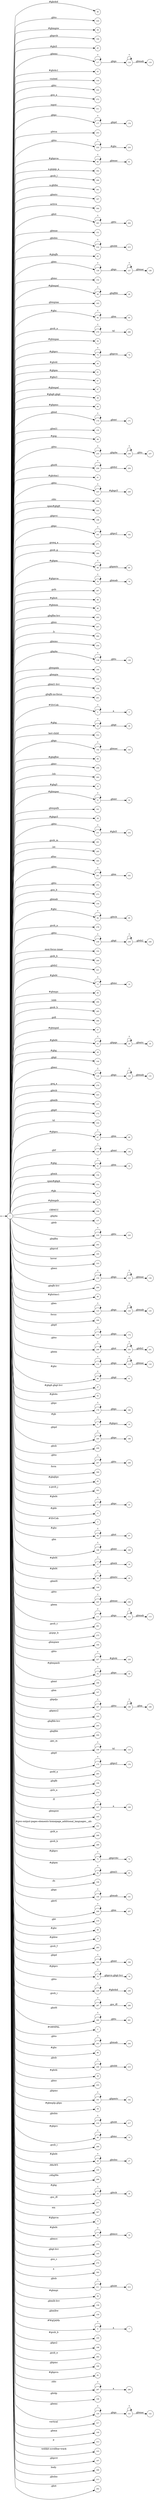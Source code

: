 digraph NFA {
  rankdir=LR;
  node [shape=circle, fontsize=10];
  __start [shape=point, label=""];
  __start -> 1;
  40 [label="40"];
  224 [label="224"];
  133 [label="133"];
  58 [label="58"];
  194 [label="194"];
  45 [label="45"];
  117 [label="117"];
  43 [label="43"];
  298 [label="298"];
  318 [label="318"];
  222 [label="222"];
  108 [label="108"];
  272 [label="272"];
  311 [label="311"];
  177 [label="177"];
  228 [label="228"];
  242 [label="242"];
  253 [label="253"];
  233 [label="233"];
  63 [label="63"];
  80 [label="80"];
  302 [label="302"];
  290 [label="290"];
  301 [label="301"];
  1 [label="1"];
  167 [label="167"];
  32 [label="32"];
  304 [label="304"];
  263 [label="263"];
  151 [label="151"];
  214 [label="214"];
  83 [label="83"];
  251 [label="251"];
  126 [label="126"];
  121 [label="121"];
  184 [label="184"];
  152 [label="152"];
  113 [label="113"];
  48 [label="48"];
  136 [label="136"];
  163 [label="163"];
  68 [label="68"];
  92 [label="92"];
  279 [label="279"];
  50 [label="50"];
  73 [label="73"];
  44 [label="44"];
  61 [label="61"];
  87 [label="87"];
  240 [label="240"];
  47 [label="47"];
  244 [label="244"];
  36 [label="36"];
  66 [label="66"];
  170 [label="170"];
  232 [label="232"];
  155 [label="155"];
  99 [label="99"];
  235 [label="235"];
  118 [label="118"];
  258 [label="258"];
  41 [label="41"];
  225 [label="225"];
  296 [label="296"];
  315 [label="315"];
  196 [label="196"];
  264 [label="264"];
  181 [label="181"];
  271 [label="271"];
  119 [label="119"];
  284 [label="284"];
  64 [label="64"];
  131 [label="131"];
  78 [label="78"];
  267 [label="267"];
  24 [label="24"];
  88 [label="88"];
  79 [label="79"];
  46 [label="46"];
  203 [label="203"];
  182 [label="182"];
  257 [label="257"];
  292 [label="292"];
  254 [label="254"];
  138 [label="138"];
  160 [label="160"];
  162 [label="162"];
  156 [label="156"];
  54 [label="54"];
  201 [label="201"];
  217 [label="217"];
  18 [label="18"];
  4 [label="4"];
  29 [label="29"];
  312 [label="312"];
  142 [label="142"];
  84 [label="84"];
  256 [label="256"];
  293 [label="293"];
  35 [label="35"];
  74 [label="74"];
  51 [label="51"];
  161 [label="161"];
  38 [label="38"];
  231 [label="231"];
  291 [label="291"];
  27 [label="27"];
  171 [label="171"];
  295 [label="295"];
  305 [label="305"];
  241 [label="241"];
  95 [label="95"];
  288 [label="288"];
  252 [label="252"];
  273 [label="273"];
  150 [label="150"];
  14 [label="14"];
  94 [label="94"];
  278 [label="278"];
  238 [label="238"];
  248 [label="248"];
  102 [label="102"];
  269 [label="269"];
  221 [label="221"];
  13 [label="13"];
  60 [label="60"];
  139 [label="139"];
  294 [label="294"];
  285 [label="285"];
  266 [label="266"];
  25 [label="25"];
  234 [label="234"];
  57 [label="57"];
  23 [label="23"];
  28 [label="28"];
  116 [label="116"];
  144 [label="144"];
  210 [label="210"];
  250 [label="250"];
  129 [label="129"];
  276 [label="276"];
  223 [label="223"];
  115 [label="115"];
  124 [label="124"];
  157 [label="157"];
  172 [label="172"];
  316 [label="316"];
  67 [label="67"];
  135 [label="135"];
  31 [label="31"];
  5 [label="5"];
  154 [label="154"];
  7 [label="7"];
  314 [label="314"];
  178 [label="178"];
  8 [label="8"];
  55 [label="55"];
  104 [label="104"];
  137 [label="137"];
  141 [label="141"];
  219 [label="219"];
  202 [label="202"];
  195 [label="195"];
  237 [label="237"];
  310 [label="310"];
  132 [label="132"];
  200 [label="200"];
  20 [label="20"];
  98 [label="98"];
  123 [label="123"];
  308 [label="308"];
  192 [label="192"];
  173 [label="173"];
  220 [label="220"];
  249 [label="249"];
  215 [label="215"];
  114 [label="114"];
  90 [label="90"];
  37 [label="37"];
  42 [label="42"];
  91 [label="91"];
  179 [label="179"];
  280 [label="280"];
  180 [label="180"];
  186 [label="186"];
  9 [label="9"];
  176 [label="176"];
  76 [label="76"];
  185 [label="185"];
  212 [label="212"];
  128 [label="128"];
  208 [label="208"];
  247 [label="247"];
  169 [label="169"];
  309 [label="309"];
  85 [label="85"];
  303 [label="303"];
  21 [label="21"];
  11 [label="11"];
  3 [label="3"];
  112 [label="112"];
  96 [label="96"];
  168 [label="168"];
  17 [label="17"];
  19 [label="19"];
  148 [label="148"];
  245 [label="245"];
  111 [label="111"];
  281 [label="281"];
  275 [label="275"];
  164 [label="164"];
  189 [label="189"];
  227 [label="227"];
  16 [label="16"];
  53 [label="53"];
  166 [label="166"];
  147 [label="147"];
  125 [label="125"];
  187 [label="187"];
  193 [label="193"];
  205 [label="205"];
  204 [label="204"];
  109 [label="109"];
  127 [label="127"];
  175 [label="175"];
  52 [label="52"];
  239 [label="239"];
  265 [label="265"];
  199 [label="199"];
  270 [label="270"];
  107 [label="107"];
  165 [label="165"];
  22 [label="22"];
  259 [label="259"];
  101 [label="101"];
  268 [label="268"];
  289 [label="289"];
  122 [label="122"];
  71 [label="71"];
  93 [label="93"];
  62 [label="62"];
  106 [label="106"];
  110 [label="110"];
  134 [label="134"];
  140 [label="140"];
  206 [label="206"];
  207 [label="207"];
  218 [label="218"];
  89 [label="89"];
  12 [label="12"];
  283 [label="283"];
  183 [label="183"];
  75 [label="75"];
  81 [label="81"];
  229 [label="229"];
  287 [label="287"];
  260 [label="260"];
  2 [label="2"];
  72 [label="72"];
  243 [label="243"];
  261 [label="261"];
  86 [label="86"];
  226 [label="226"];
  246 [label="246"];
  209 [label="209"];
  97 [label="97"];
  10 [label="10"];
  39 [label="39"];
  255 [label="255"];
  191 [label="191"];
  59 [label="59"];
  216 [label="216"];
  65 [label="65"];
  69 [label="69"];
  286 [label="286"];
  26 [label="26"];
  105 [label="105"];
  299 [label="299"];
  33 [label="33"];
  277 [label="277"];
  174 [label="174"];
  307 [label="307"];
  77 [label="77"];
  15 [label="15"];
  153 [label="153"];
  145 [label="145"];
  30 [label="30"];
  230 [label="230"];
  236 [label="236"];
  274 [label="274"];
  300 [label="300"];
  211 [label="211"];
  56 [label="56"];
  158 [label="158"];
  159 [label="159"];
  6 [label="6"];
  100 [label="100"];
  198 [label="198"];
  282 [label="282"];
  70 [label="70"];
  190 [label="190"];
  82 [label="82"];
  130 [label="130"];
  297 [label="297"];
  146 [label="146"];
  49 [label="49"];
  120 [label="120"];
  317 [label="317"];
  149 [label="149"];
  313 [label="313"];
  103 [label="103"];
  188 [label="188"];
  197 [label="197"];
  306 [label="306"];
  143 [label="143"];
  213 [label="213"];
  34 [label="34"];
  262 [label="262"];
  { node [shape=doublecircle]; 2 3 5 7 8 10 11 12 14 16 18 20 22 25 27 28 30 32 34 35 36 37 38 39 40 41 42 43 44 45 46 47 49 50 52 54 55 56 57 58 59 60 61 63 65 66 68 70 72 74 76 77 79 81 82 83 84 85 86 87 88 89 91 93 95 97 98 99 100 101 102 103 104 105 106 108 110 113 116 119 122 125 128 131 134 136 137 139 141 143 144 145 146 147 148 149 150 151 152 153 154 155 156 157 158 159 160 161 162 163 164 165 166 167 169 171 172 174 176 178 180 182 184 186 189 190 192 193 194 195 196 197 198 199 200 201 202 203 204 205 207 208 210 212 213 215 217 218 220 221 222 223 224 226 228 230 232 234 237 240 242 244 246 248 251 252 253 254 255 256 257 259 261 262 264 265 266 267 268 269 270 271 272 273 274 275 276 277 278 280 281 282 283 284 285 286 288 289 290 291 292 293 294 295 296 298 299 300 301 302 303 304 305 306 307 308 309 310 311 312 313 314 315 316 317 318 }
  1 -> 2 [label="#GBMPAL"];
  1 -> 3 [label="#SIvCob"];
  1 -> 4 [label="#SIvCob"];
  4 -> 4 [label="*"];
  4 -> 5 [label="a"];
  1 -> 6 [label="#WqQANb"];
  6 -> 6 [label="*"];
  6 -> 7 [label="a"];
  1 -> 8 [label="#gb"];
  1 -> 9 [label="#gb"];
  9 -> 9 [label="*"];
  9 -> 10 [label="#gbprc"];
  1 -> 11 [label="#gbb"];
  1 -> 12 [label="#gbbw"];
  1 -> 13 [label="#gbd4"];
  13 -> 13 [label="*"];
  13 -> 14 [label=".gbmc"];
  1 -> 15 [label="#gbd4"];
  15 -> 15 [label="*"];
  15 -> 16 [label=".gbmcc"];
  1 -> 17 [label="#gbd4"];
  17 -> 17 [label="*"];
  17 -> 18 [label=".gbmh"];
  1 -> 19 [label="#gbd4"];
  19 -> 19 [label="*"];
  19 -> 20 [label=".gbmtc"];
  1 -> 21 [label="#gbd4"];
  21 -> 21 [label="*"];
  21 -> 22 [label=".gbpc"];
  1 -> 23 [label="#gbd4"];
  23 -> 23 [label="*"];
  23 -> 24 [label=".gbpgs"];
  24 -> 24 [label="*"];
  24 -> 25 [label=".gbmtc"];
  1 -> 26 [label="#gbd4"];
  26 -> 26 [label="*"];
  26 -> 27 [label=".gbsbic"];
  1 -> 28 [label="#gbg"];
  1 -> 29 [label="#gbg"];
  29 -> 29 [label="*"];
  29 -> 30 [label=".gbgt"];
  1 -> 31 [label="#gbg"];
  31 -> 31 [label="*"];
  31 -> 32 [label=".gbm"];
  1 -> 33 [label="#gbg"];
  33 -> 33 [label="*"];
  33 -> 34 [label=".gbtcb"];
  1 -> 35 [label="#gbg5"];
  1 -> 36 [label="#gbg6.gbgt"];
  1 -> 37 [label="#gbg6.gbgt-hvr"];
  1 -> 38 [label="#gbgs5"];
  1 -> 39 [label="#gbi4i"];
  1 -> 40 [label="#gbi4id"];
  1 -> 41 [label="#gbi4m1"];
  1 -> 42 [label="#gbi4s"];
  1 -> 43 [label="#gbi4s1"];
  1 -> 44 [label="#gbi4t"];
  1 -> 45 [label="#gbi5"];
  1 -> 46 [label="#gbmm"];
  1 -> 47 [label="#gbmpal"];
  1 -> 48 [label="#gbmpal"];
  48 -> 48 [label="*"];
  48 -> 49 [label=".gbqfbb"];
  1 -> 50 [label="#gbmpas"];
  1 -> 51 [label="#gbmpas"];
  51 -> 51 [label="*"];
  51 -> 52 [label=".gbmt"];
  1 -> 53 [label="#gbmpasb"];
  53 -> 53 [label="*"];
  53 -> 54 [label=".gbps"];
  1 -> 55 [label="#gbmpdv"];
  1 -> 56 [label="#gbmpi"];
  1 -> 57 [label="#gbmpid"];
  1 -> 58 [label="#gbmpiw"];
  1 -> 59 [label="#gbmplp.gbps"];
  1 -> 60 [label="#gbmps"];
  1 -> 61 [label="#gbpm"];
  1 -> 62 [label="#gbpm"];
  62 -> 62 [label="*"];
  62 -> 63 [label=".gbml1"];
  1 -> 64 [label="#gbpm"];
  64 -> 64 [label="*"];
  64 -> 65 [label=".gbpmtc"];
  1 -> 66 [label="#gbpms"];
  1 -> 67 [label="#gbprc"];
  67 -> 67 [label="*"];
  67 -> 68 [label=".gbm"];
  1 -> 69 [label="#gbprc"];
  69 -> 69 [label="*"];
  69 -> 70 [label=".gbmc"];
  1 -> 71 [label="#gbprc"];
  71 -> 71 [label="*"];
  71 -> 72 [label=".gbprcbc"];
  1 -> 73 [label="#gbprc"];
  73 -> 73 [label="*"];
  73 -> 74 [label=".gbprcx"];
  1 -> 75 [label="#gbprc"];
  75 -> 75 [label="*"];
  75 -> 76 [label=".gbprcx.gbgt-hvr"];
  1 -> 77 [label="#gbprca"];
  1 -> 78 [label="#gbprca"];
  78 -> 78 [label="*"];
  78 -> 79 [label=".gbmab"];
  1 -> 80 [label="#gbprca"];
  80 -> 80 [label="*"];
  80 -> 81 [label=".gbmac"];
  1 -> 82 [label="#gbprcs"];
  1 -> 83 [label="#gbqfb"];
  1 -> 84 [label="#gbqfbw"];
  1 -> 85 [label="#gbqfqw"];
  1 -> 86 [label="#gbs"];
  1 -> 87 [label="#gbx3"];
  1 -> 88 [label="#gbx4"];
  1 -> 89 [label="#gbz"];
  1 -> 90 [label="#gbz"];
  90 -> 90 [label="*"];
  90 -> 91 [label=".gbgt"];
  1 -> 92 [label="#gbz"];
  92 -> 92 [label="*"];
  92 -> 93 [label=".gbm"];
  1 -> 94 [label="#gbz"];
  94 -> 94 [label="*"];
  94 -> 95 [label=".gbtcb"];
  1 -> 96 [label="#gbz"];
  96 -> 96 [label="*"];
  96 -> 97 [label=".gbzt"];
  1 -> 98 [label="#gbztms1"];
  1 -> 99 [label="#gog"];
  1 -> 100 [label="#gssb_b"];
  1 -> 101 [label="#gws-output-pages-elements-homepage_additional_languages__als"];
  1 -> 102 [label="-moz-focus-inner"];
  1 -> 103 [label="-webkit-scrollbar-track"];
  1 -> 104 [label=".GBMCC"];
  1 -> 105 [label=".H6sW5"];
  1 -> 106 [label=".ds"];
  1 -> 107 [label=".fl"];
  107 -> 107 [label="*"];
  107 -> 108 [label="a"];
  1 -> 109 [label=".gac_m"];
  109 -> 109 [label="*"];
  109 -> 110 [label="td"];
  1 -> 111 [label=".gbem"];
  111 -> 111 [label="*"];
  111 -> 112 [label=".gbgs"];
  112 -> 112 [label="*"];
  112 -> 113 [label=".gbmab"];
  1 -> 114 [label=".gbem"];
  114 -> 114 [label="*"];
  114 -> 115 [label=".gbgs"];
  115 -> 115 [label="*"];
  115 -> 116 [label=".gbmac"];
  1 -> 117 [label=".gbemi"];
  117 -> 117 [label="*"];
  117 -> 118 [label=".gbgs"];
  118 -> 118 [label="*"];
  118 -> 119 [label=".gbmab"];
  1 -> 120 [label=".gbemi"];
  120 -> 120 [label="*"];
  120 -> 121 [label=".gbgs"];
  121 -> 121 [label="*"];
  121 -> 122 [label=".gbmac"];
  1 -> 123 [label=".gbes"];
  123 -> 123 [label="*"];
  123 -> 124 [label=".gbgs"];
  124 -> 124 [label="*"];
  124 -> 125 [label=".gbmab"];
  1 -> 126 [label=".gbes"];
  126 -> 126 [label="*"];
  126 -> 127 [label=".gbgs"];
  127 -> 127 [label="*"];
  127 -> 128 [label=".gbmac"];
  1 -> 129 [label=".gbesi"];
  129 -> 129 [label="*"];
  129 -> 130 [label=".gbgs"];
  130 -> 130 [label="*"];
  130 -> 131 [label=".gbmab"];
  1 -> 132 [label=".gbesi"];
  132 -> 132 [label="*"];
  132 -> 133 [label=".gbgs"];
  133 -> 133 [label="*"];
  133 -> 134 [label=".gbmac"];
  1 -> 135 [label=".gbf"];
  135 -> 135 [label="*"];
  135 -> 136 [label=".gbmt"];
  1 -> 137 [label=".gbg4a"];
  1 -> 138 [label=".gbg4a"];
  138 -> 138 [label="*"];
  138 -> 139 [label=".gbts"];
  1 -> 140 [label=".gbgs"];
  140 -> 140 [label="*"];
  140 -> 141 [label=".gbmab"];
  1 -> 142 [label=".gbgs"];
  142 -> 142 [label="*"];
  142 -> 143 [label=".gbmac"];
  1 -> 144 [label=".gbgt"];
  1 -> 145 [label=".gbgt-hvr"];
  1 -> 146 [label=".gbi4p"];
  1 -> 147 [label=".gbm"];
  1 -> 148 [label=".gbm0l"];
  1 -> 149 [label=".gbma"];
  1 -> 150 [label=".gbmab"];
  1 -> 151 [label=".gbmac"];
  1 -> 152 [label=".gbmc"];
  1 -> 153 [label=".gbmcc"];
  1 -> 154 [label=".gbmh"];
  1 -> 155 [label=".gbml1"];
  1 -> 156 [label=".gbml1-hvr"];
  1 -> 157 [label=".gbmlb"];
  1 -> 158 [label=".gbmlb-hvr"];
  1 -> 159 [label=".gbmlbw"];
  1 -> 160 [label=".gbmpala"];
  1 -> 161 [label=".gbmpalb"];
  1 -> 162 [label=".gbmpia"];
  1 -> 163 [label=".gbmpiaa"];
  1 -> 164 [label=".gbmpiaw"];
  1 -> 165 [label=".gbmpnw"];
  1 -> 166 [label=".gbmt"];
  1 -> 167 [label=".gbmtc"];
  1 -> 168 [label=".gbn"];
  168 -> 168 [label="*"];
  168 -> 169 [label=".gbmt"];
  1 -> 170 [label=".gbnd"];
  170 -> 170 [label="*"];
  170 -> 171 [label=".gbmt"];
  1 -> 172 [label=".gbp0"];
  1 -> 173 [label=".gbp0"];
  173 -> 173 [label="*"];
  173 -> 174 [label=".gbps"];
  1 -> 175 [label=".gbp0"];
  175 -> 175 [label="*"];
  175 -> 176 [label=".gbps2"];
  1 -> 177 [label=".gbpc"];
  177 -> 177 [label="*"];
  177 -> 178 [label=".gbpd"];
  1 -> 179 [label=".gbpc"];
  179 -> 179 [label="*"];
  179 -> 180 [label=".gbps"];
  1 -> 181 [label=".gbpc"];
  181 -> 181 [label="*"];
  181 -> 182 [label=".gbps2"];
  1 -> 183 [label=".gbpd"];
  183 -> 183 [label="*"];
  183 -> 184 [label=".gbmt"];
  1 -> 185 [label=".gbpd"];
  185 -> 185 [label="*"];
  185 -> 186 [label=".gbps"];
  1 -> 187 [label=".gbpdjs"];
  187 -> 187 [label="*"];
  187 -> 188 [label=".gbto"];
  188 -> 188 [label="*"];
  188 -> 189 [label=".gbm"];
  1 -> 190 [label=".gbpmc"];
  1 -> 191 [label=".gbpmc"];
  191 -> 191 [label="*"];
  191 -> 192 [label=".gbpmtc"];
  1 -> 193 [label=".gbpms2"];
  1 -> 194 [label=".gbprcb"];
  1 -> 195 [label=".gbprcd"];
  1 -> 196 [label=".gbprci"];
  1 -> 197 [label=".gbprct"];
  1 -> 198 [label=".gbps2"];
  1 -> 199 [label=".gbqfb"];
  1 -> 200 [label=".gbqfb-hvr"];
  1 -> 201 [label=".gbqfb-no-focus"];
  1 -> 202 [label=".gbqfba"];
  1 -> 203 [label=".gbqfba-hvr"];
  1 -> 204 [label=".gbqfbb"];
  1 -> 205 [label=".gbqfbb-hvr"];
  1 -> 206 [label=".gbrtl"];
  206 -> 206 [label="*"];
  206 -> 207 [label=".gbm"];
  1 -> 208 [label=".gbsb"];
  1 -> 209 [label=".gbsb"];
  209 -> 209 [label="*"];
  209 -> 210 [label=".gbsbb"];
  1 -> 211 [label=".gbsb"];
  211 -> 211 [label="*"];
  211 -> 212 [label=".gbsbt"];
  1 -> 213 [label=".gbsbic"];
  1 -> 214 [label=".gbsbis"];
  214 -> 214 [label="*"];
  214 -> 215 [label=".gbsbb"];
  1 -> 216 [label=".gbsbis"];
  216 -> 216 [label="*"];
  216 -> 217 [label=".gbsbt"];
  1 -> 218 [label=".gbt"];
  1 -> 219 [label=".gbtb"];
  219 -> 219 [label="*"];
  219 -> 220 [label=".gbts"];
  1 -> 221 [label=".gbtb2"];
  1 -> 222 [label=".gbtc"];
  1 -> 223 [label=".gbtcb"];
  1 -> 224 [label=".gbto"];
  1 -> 225 [label=".gbto"];
  225 -> 225 [label="*"];
  225 -> 226 [label="#gbgs5"];
  1 -> 227 [label=".gbto"];
  227 -> 227 [label="*"];
  227 -> 228 [label="#gbi4i"];
  1 -> 229 [label=".gbto"];
  229 -> 229 [label="*"];
  229 -> 230 [label="#gbi4id"];
  1 -> 231 [label=".gbto"];
  231 -> 231 [label="*"];
  231 -> 232 [label="#gbi5"];
  1 -> 233 [label=".gbto"];
  233 -> 233 [label="*"];
  233 -> 234 [label="#gbs"];
  1 -> 235 [label=".gbto"];
  235 -> 235 [label="*"];
  235 -> 236 [label=".gbg4a"];
  236 -> 236 [label="*"];
  236 -> 237 [label=".gbts"];
  1 -> 238 [label=".gbto"];
  238 -> 238 [label="*"];
  238 -> 239 [label=".gbgt"];
  239 -> 239 [label="*"];
  239 -> 240 [label=".gbtb2"];
  1 -> 241 [label=".gbto"];
  241 -> 241 [label="*"];
  241 -> 242 [label=".gbm"];
  1 -> 243 [label=".gbto"];
  243 -> 243 [label="*"];
  243 -> 244 [label=".gbmab"];
  1 -> 245 [label=".gbto"];
  245 -> 245 [label="*"];
  245 -> 246 [label=".gbmac"];
  1 -> 247 [label=".gbto"];
  247 -> 247 [label="*"];
  247 -> 248 [label=".gbts"];
  1 -> 249 [label=".gbto"];
  249 -> 249 [label="*"];
  249 -> 250 [label=".gbzt"];
  250 -> 250 [label="*"];
  250 -> 251 [label=".gbtb2"];
  1 -> 252 [label=".gbts"];
  1 -> 253 [label=".gbtsa"];
  1 -> 254 [label=".gbxms"];
  1 -> 255 [label=".gbxo"];
  1 -> 256 [label=".gbxv"];
  1 -> 257 [label=".gbxx"];
  1 -> 258 [label=".gbz0l"];
  258 -> 258 [label="*"];
  258 -> 259 [label=".gbtb2"];
  1 -> 260 [label=".gbz0l"];
  260 -> 260 [label="*"];
  260 -> 261 [label=".gbts"];
  1 -> 262 [label=".gbzt"];
  1 -> 263 [label=".gbzt"];
  263 -> 263 [label="*"];
  263 -> 264 [label=".gbts"];
  1 -> 265 [label=".gsdd_a"];
  1 -> 266 [label=".gsfi"];
  1 -> 267 [label=".gsfs"];
  1 -> 268 [label=".gsib_a"];
  1 -> 269 [label=".gsib_b"];
  1 -> 270 [label=".gsls_a"];
  1 -> 271 [label=".gsmq_a"];
  1 -> 272 [label=".gsn_a"];
  1 -> 273 [label=".gsn_b"];
  1 -> 274 [label=".gsn_c"];
  1 -> 275 [label=".gspqs_b"];
  1 -> 276 [label=".gsq_a"];
  1 -> 277 [label=".gss_ifl"];
  1 -> 278 [label=".gssb_a"];
  1 -> 279 [label=".gssb_a"];
  279 -> 279 [label="*"];
  279 -> 280 [label="td"];
  1 -> 281 [label=".gssb_c"];
  1 -> 282 [label=".gssb_e"];
  1 -> 283 [label=".gssb_f"];
  1 -> 284 [label=".gssb_g"];
  1 -> 285 [label=".gssb_h"];
  1 -> 286 [label=".gssb_i"];
  1 -> 287 [label=".gssb_i"];
  287 -> 287 [label="*"];
  287 -> 288 [label=".gss_ifl"];
  1 -> 289 [label=".gssb_k"];
  1 -> 290 [label=".gssb_l"];
  1 -> 291 [label=".gssb_m"];
  1 -> 292 [label=".h"];
  1 -> 293 [label=".lsb"];
  1 -> 294 [label=".lsbb"];
  1 -> 295 [label=".lst"];
  1 -> 296 [label=".sblc"];
  1 -> 297 [label=".sblc"];
  297 -> 297 [label="*"];
  297 -> 298 [label="a"];
  1 -> 299 [label=".z4hgWe"];
  1 -> 300 [label="a"];
  1 -> 301 [label="a.gbiba"];
  1 -> 302 [label="a.gspqs_a"];
  1 -> 303 [label="a.gssb_j"];
  1 -> 304 [label="active"];
  1 -> 305 [label="after"];
  1 -> 306 [label="body"];
  1 -> 307 [label="em"];
  1 -> 308 [label="focus"];
  1 -> 309 [label="form"];
  1 -> 310 [label="hover"];
  1 -> 311 [label="input"];
  1 -> 312 [label="last-child"];
  1 -> 313 [label="p"];
  1 -> 314 [label="span#gbg4"];
  1 -> 315 [label="span#gbg6"];
  1 -> 316 [label="td"];
  1 -> 317 [label="vertical"];
  1 -> 318 [label="visited"];
}

